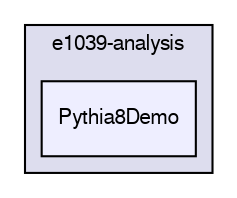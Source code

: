 digraph "/dev/shm/kenichi/update-e1039-doc/e1039-analysis/Pythia8Demo" {
  bgcolor=transparent;
  compound=true
  node [ fontsize="10", fontname="FreeSans"];
  edge [ labelfontsize="10", labelfontname="FreeSans"];
  subgraph clusterdir_99844dfacebbb87e315d9ca28a232aeb {
    graph [ bgcolor="#ddddee", pencolor="black", label="e1039-analysis" fontname="FreeSans", fontsize="10", URL="dir_99844dfacebbb87e315d9ca28a232aeb.html"]
  dir_810dc62ee65df7eaf97836f1d9de2c64 [shape=box, label="Pythia8Demo", style="filled", fillcolor="#eeeeff", pencolor="black", URL="dir_810dc62ee65df7eaf97836f1d9de2c64.html"];
  }
}
